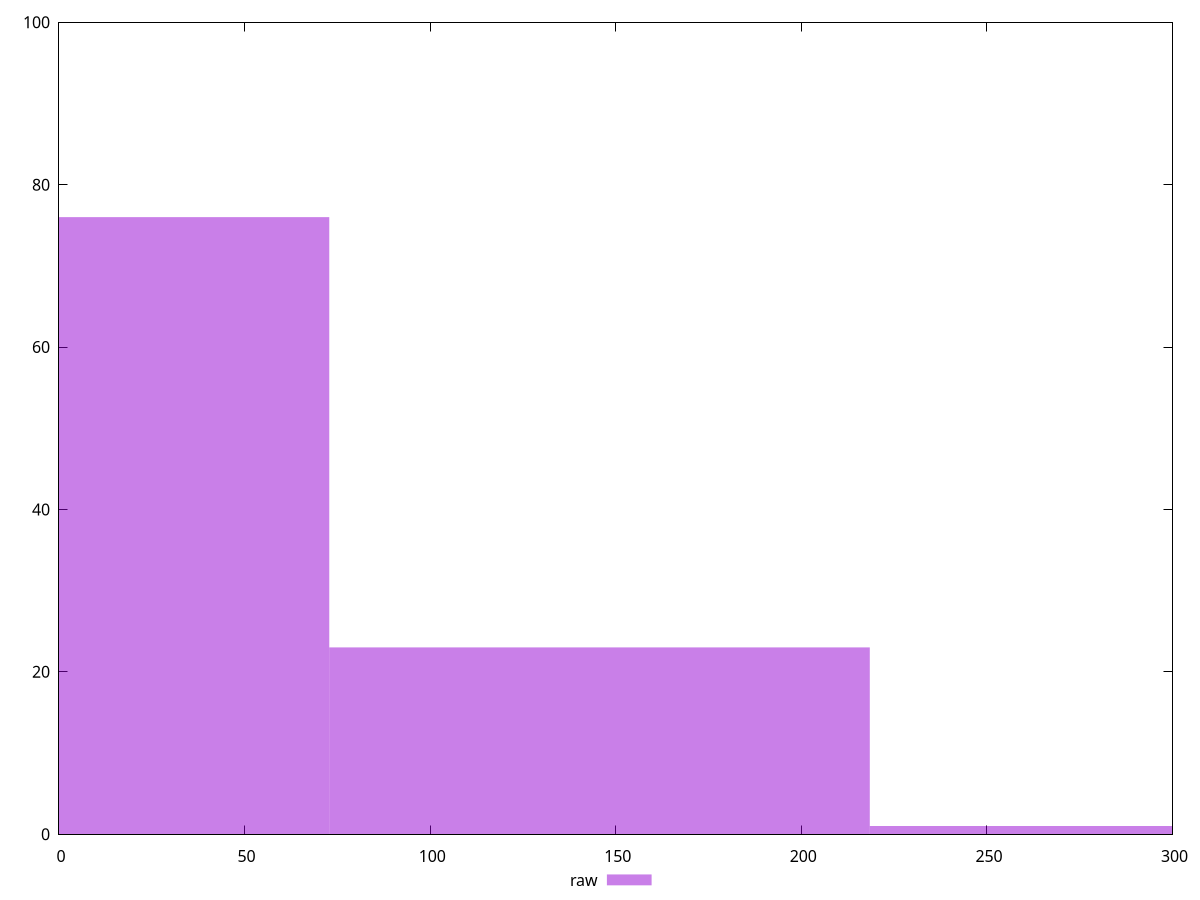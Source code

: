 reset

$raw <<EOF
0 76
145.62932427494727 23
291.25864854989453 1
EOF

set key outside below
set boxwidth 145.62932427494727
set xrange [0:300]
set yrange [0:100]
set trange [0:100]
set style fill transparent solid 0.5 noborder
set terminal svg size 640, 490 enhanced background rgb 'white'
set output "report_00013_2021-02-09T12-04-24.940Z/unminified-javascript/samples/pages+cached/raw/histogram.svg"

plot $raw title "raw" with boxes

reset
